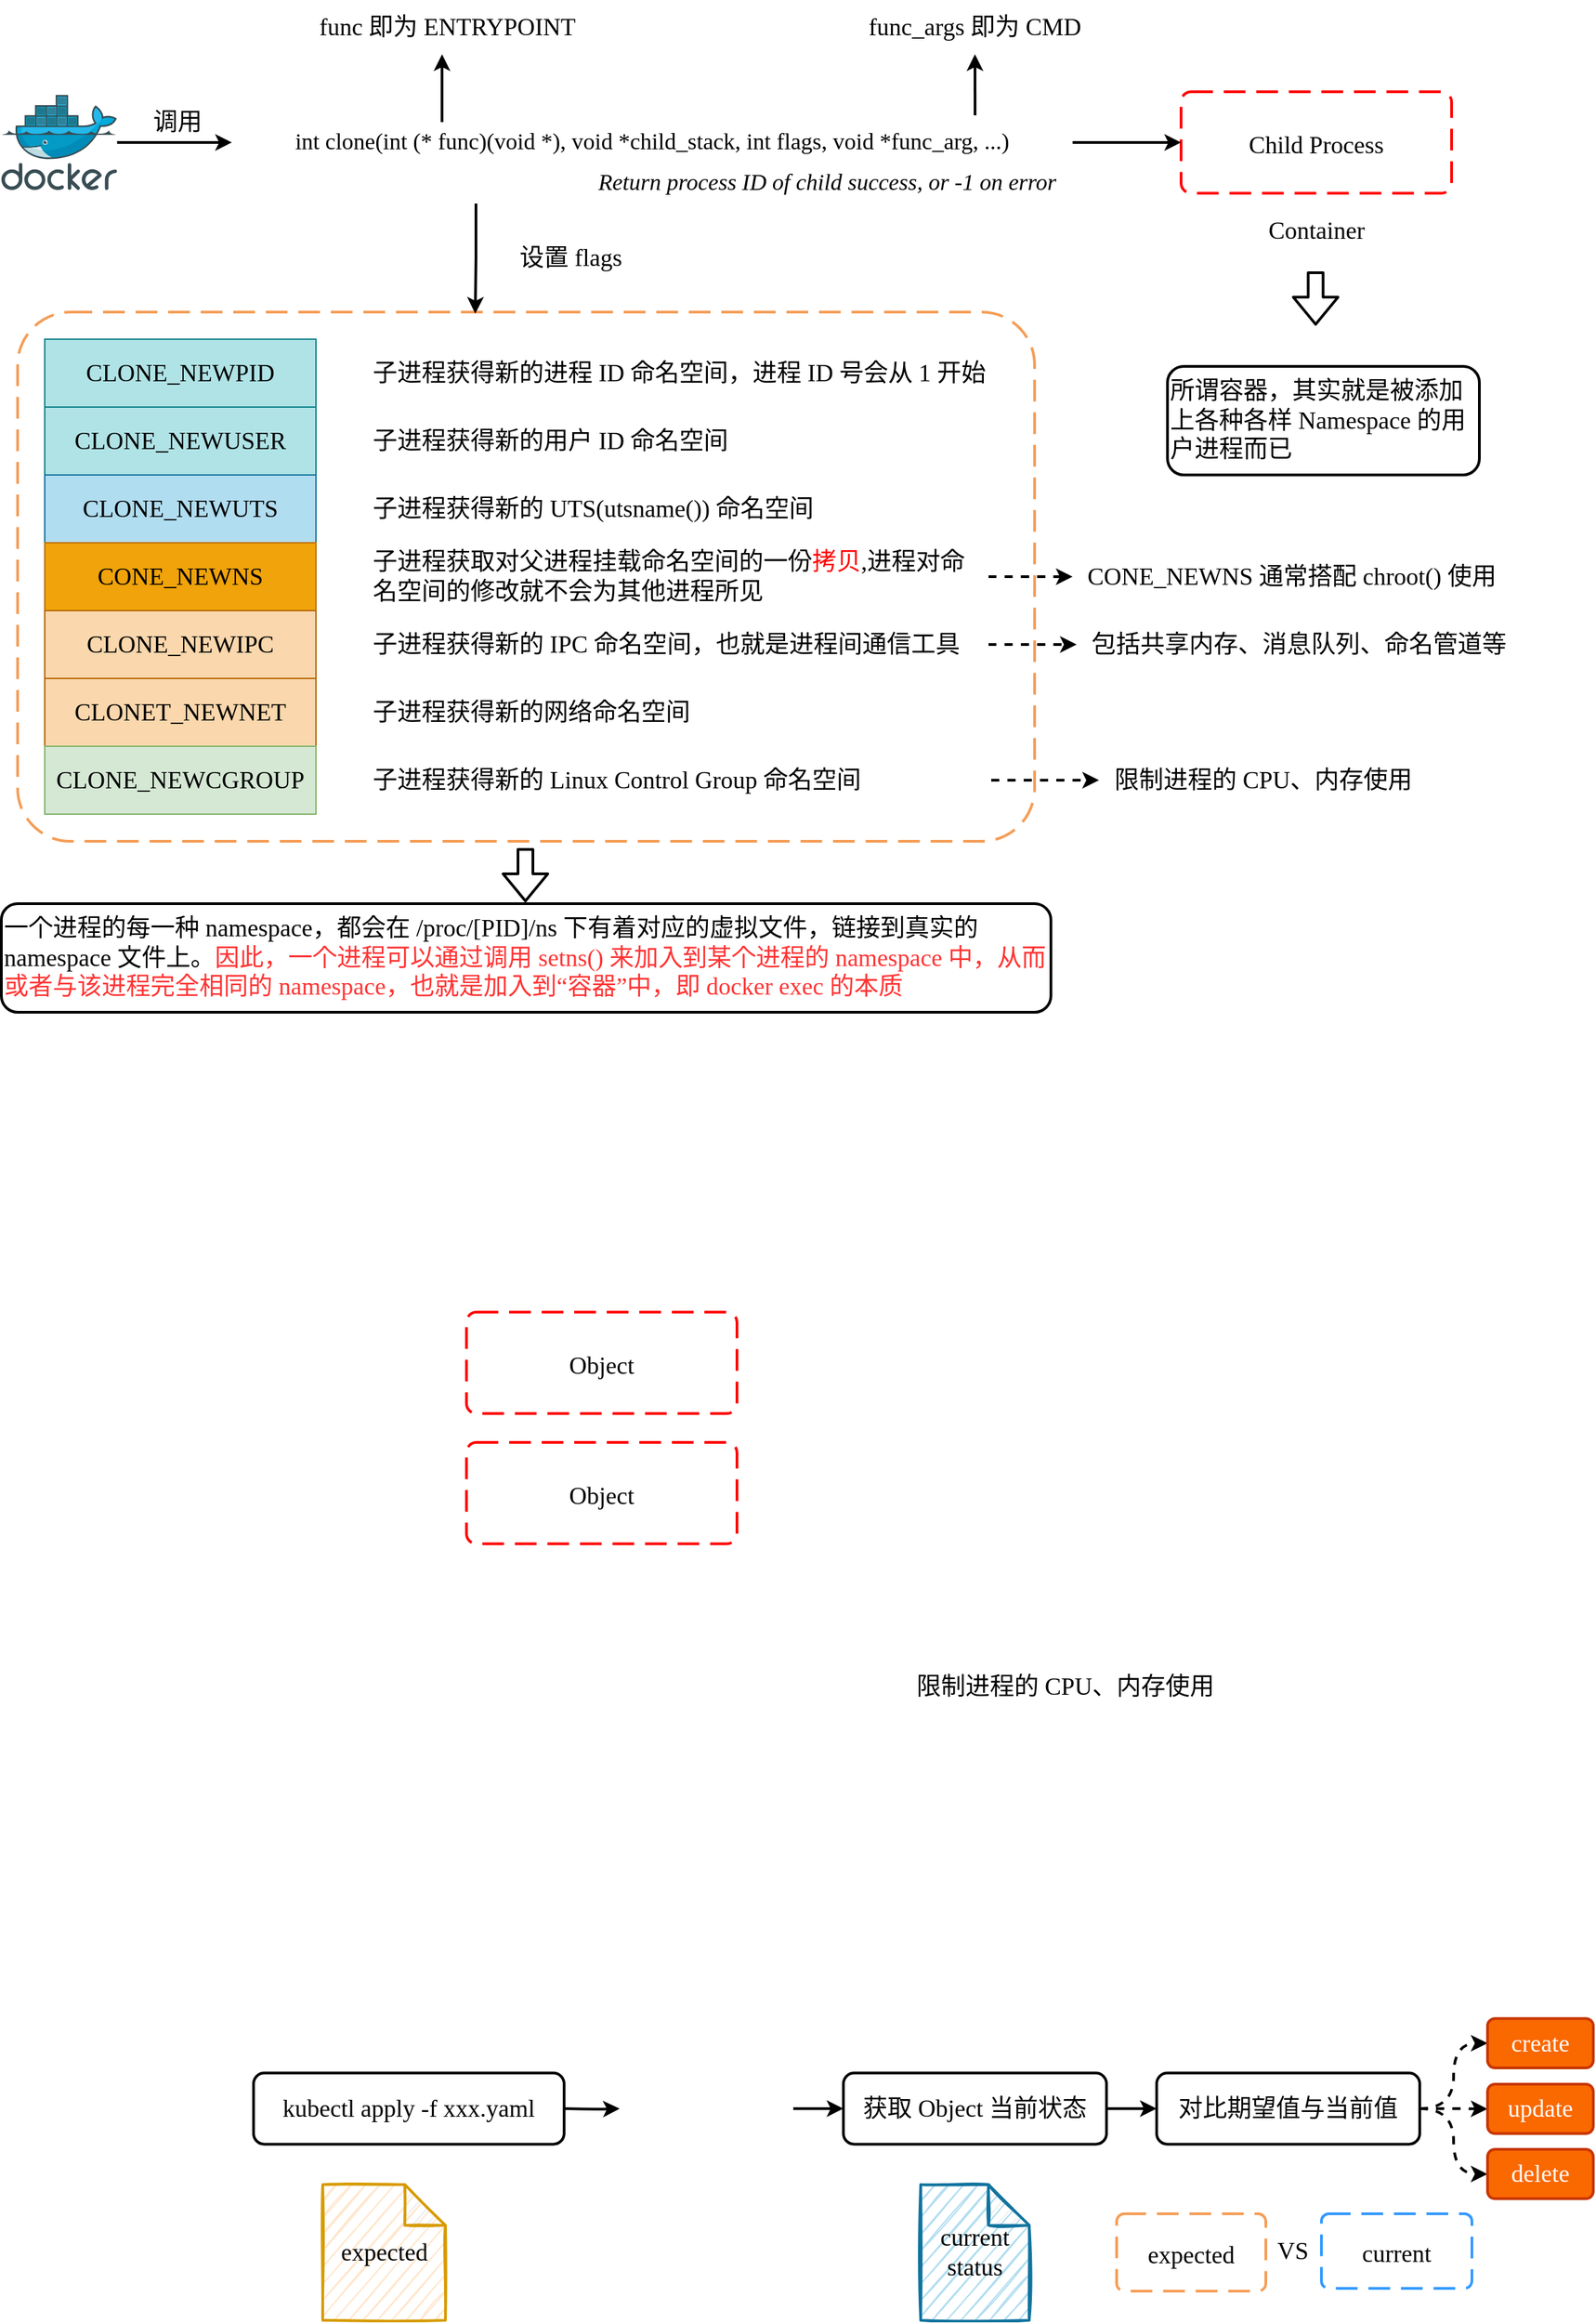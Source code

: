 <mxfile version="14.7.3" type="device"><diagram id="nX3Ba423sgREy0X2EJSK" name="Page-1"><mxGraphModel dx="1901" dy="812" grid="0" gridSize="10" guides="1" tooltips="1" connect="1" arrows="1" fold="1" page="0" pageScale="1" pageWidth="827" pageHeight="1169" math="0" shadow="0"><root><mxCell id="0"/><mxCell id="1" parent="0"/><mxCell id="C9dzvdM3ZwdzjJrSWa1y-34" value="" style="rounded=1;arcSize=10;dashed=1;strokeColor=#F59D56;fillColor=none;gradientColor=none;dashPattern=8 4;strokeWidth=2;fontFamily=Comic Sans MS;fontSize=18;align=center;verticalAlign=middle;" parent="1" vertex="1"><mxGeometry x="-78" y="560" width="750" height="390" as="geometry"/></mxCell><mxCell id="C9dzvdM3ZwdzjJrSWa1y-31" style="edgeStyle=orthogonalEdgeStyle;rounded=0;orthogonalLoop=1;jettySize=auto;html=1;entryX=0;entryY=0.5;entryDx=0;entryDy=0;fontFamily=Comic Sans MS;fontSize=18;strokeWidth=2;" parent="1" source="C9dzvdM3ZwdzjJrSWa1y-1" target="C9dzvdM3ZwdzjJrSWa1y-2" edge="1"><mxGeometry relative="1" as="geometry"/></mxCell><mxCell id="C9dzvdM3ZwdzjJrSWa1y-1" value="" style="aspect=fixed;html=1;points=[];align=center;image;fontSize=12;image=img/lib/mscae/Docker.svg;" parent="1" vertex="1"><mxGeometry x="-90" y="400" width="85.37" height="70" as="geometry"/></mxCell><mxCell id="C9dzvdM3ZwdzjJrSWa1y-32" value="调用" style="text;html=1;strokeColor=none;fillColor=none;align=center;verticalAlign=middle;whiteSpace=wrap;rounded=0;fontFamily=Comic Sans MS;fontSize=18;" parent="1" vertex="1"><mxGeometry x="20" y="410" width="40" height="20" as="geometry"/></mxCell><mxCell id="C9dzvdM3ZwdzjJrSWa1y-35" style="edgeStyle=orthogonalEdgeStyle;rounded=0;orthogonalLoop=1;jettySize=auto;html=1;exitX=0;exitY=1;exitDx=0;exitDy=0;entryX=0.45;entryY=0.003;entryDx=0;entryDy=0;entryPerimeter=0;fontFamily=Comic Sans MS;fontSize=18;strokeWidth=2;" parent="1" source="C9dzvdM3ZwdzjJrSWa1y-3" target="C9dzvdM3ZwdzjJrSWa1y-34" edge="1"><mxGeometry relative="1" as="geometry"/></mxCell><mxCell id="C9dzvdM3ZwdzjJrSWa1y-36" value="设置 flags" style="text;html=1;strokeColor=none;fillColor=none;align=center;verticalAlign=middle;whiteSpace=wrap;rounded=0;fontFamily=Comic Sans MS;fontSize=18;" parent="1" vertex="1"><mxGeometry x="270" y="510" width="120" height="20" as="geometry"/></mxCell><mxCell id="C9dzvdM3ZwdzjJrSWa1y-37" value="Child Process" style="rounded=1;arcSize=10;dashed=1;strokeColor=#ff0000;fillColor=none;gradientColor=none;dashPattern=8 4;strokeWidth=2;fontFamily=Comic Sans MS;fontSize=18;align=center;verticalAlign=middle;" parent="1" vertex="1"><mxGeometry x="780" y="397.63" width="199.5" height="74.75" as="geometry"/></mxCell><mxCell id="C9dzvdM3ZwdzjJrSWa1y-38" style="edgeStyle=orthogonalEdgeStyle;rounded=0;orthogonalLoop=1;jettySize=auto;html=1;exitX=1;exitY=0.5;exitDx=0;exitDy=0;fontFamily=Comic Sans MS;fontSize=18;strokeWidth=2;" parent="1" source="C9dzvdM3ZwdzjJrSWa1y-2" target="C9dzvdM3ZwdzjJrSWa1y-37" edge="1"><mxGeometry relative="1" as="geometry"/></mxCell><mxCell id="C9dzvdM3ZwdzjJrSWa1y-39" value="Container" style="text;html=1;strokeColor=none;fillColor=none;align=center;verticalAlign=middle;whiteSpace=wrap;rounded=0;fontFamily=Comic Sans MS;fontSize=18;" parent="1" vertex="1"><mxGeometry x="780" y="490" width="200" height="20" as="geometry"/></mxCell><mxCell id="C9dzvdM3ZwdzjJrSWa1y-40" value="" style="shape=flexArrow;endArrow=classic;html=1;fontFamily=Comic Sans MS;fontSize=18;strokeWidth=2;" parent="1" edge="1"><mxGeometry width="50" height="50" relative="1" as="geometry"><mxPoint x="879.25" y="530" as="sourcePoint"/><mxPoint x="879.25" y="570" as="targetPoint"/></mxGeometry></mxCell><mxCell id="C9dzvdM3ZwdzjJrSWa1y-41" value="所谓容器，其实就是被添加上各种各样 Namespace 的用户进程而已" style="rounded=1;whiteSpace=wrap;html=1;fontFamily=Comic Sans MS;fontSize=18;align=left;verticalAlign=middle;strokeWidth=2;" parent="1" vertex="1"><mxGeometry x="770" y="600" width="230" height="80" as="geometry"/></mxCell><mxCell id="C9dzvdM3ZwdzjJrSWa1y-5" value="&lt;span style=&quot;&quot;&gt;CLONE_NEWPID&lt;/span&gt;" style="rounded=0;whiteSpace=wrap;html=1;fontSize=18;align=center;fontFamily=Comic Sans MS;fillColor=#b0e3e6;strokeColor=#0e8088;" parent="1" vertex="1"><mxGeometry x="-58" y="580" width="200" height="50" as="geometry"/></mxCell><mxCell id="C9dzvdM3ZwdzjJrSWa1y-7" value="子进程获得新的进程 ID 命名空间，进程 ID 号会从 1 开始" style="text;whiteSpace=wrap;html=1;fontSize=18;fontFamily=Comic Sans MS;" parent="1" vertex="1"><mxGeometry x="182" y="587.5" width="470" height="35" as="geometry"/></mxCell><mxCell id="C9dzvdM3ZwdzjJrSWa1y-9" value="&lt;span style=&quot;text-align: left&quot;&gt;CLONE_NEWUSER&lt;/span&gt;" style="rounded=0;whiteSpace=wrap;html=1;fontSize=18;align=center;fontFamily=Comic Sans MS;fillColor=#b0e3e6;strokeColor=#0e8088;" parent="1" vertex="1"><mxGeometry x="-58" y="630" width="200" height="50" as="geometry"/></mxCell><mxCell id="C9dzvdM3ZwdzjJrSWa1y-10" value="子进程获得新的用户 ID 命名空间" style="text;whiteSpace=wrap;html=1;fontSize=18;verticalAlign=middle;fontFamily=Comic Sans MS;" parent="1" vertex="1"><mxGeometry x="182" y="635" width="290" height="40" as="geometry"/></mxCell><mxCell id="C9dzvdM3ZwdzjJrSWa1y-12" value="&lt;span style=&quot;text-align: left&quot;&gt;CLONE_NEWUTS&lt;/span&gt;" style="rounded=0;whiteSpace=wrap;html=1;fontSize=18;align=center;fontFamily=Comic Sans MS;fillColor=#b1ddf0;strokeColor=#10739e;" parent="1" vertex="1"><mxGeometry x="-58" y="680" width="200" height="50" as="geometry"/></mxCell><mxCell id="C9dzvdM3ZwdzjJrSWa1y-13" value="子进程获得新的 UTS(utsname()) 命名空间" style="text;whiteSpace=wrap;html=1;fontSize=18;verticalAlign=middle;fontFamily=Comic Sans MS;" parent="1" vertex="1"><mxGeometry x="182" y="685" width="360" height="40" as="geometry"/></mxCell><mxCell id="C9dzvdM3ZwdzjJrSWa1y-15" value="&lt;span style=&quot;text-align: left&quot;&gt;CONE_NEWNS&lt;/span&gt;" style="rounded=0;whiteSpace=wrap;html=1;fontSize=18;align=center;fontFamily=Comic Sans MS;fillColor=#f0a30a;strokeColor=#BD7000;fontColor=#000000;" parent="1" vertex="1"><mxGeometry x="-58" y="730" width="200" height="50" as="geometry"/></mxCell><mxCell id="mdI17OSvXI7NUZSL8OaU-9" style="edgeStyle=orthogonalEdgeStyle;curved=1;rounded=0;orthogonalLoop=1;jettySize=auto;html=1;exitX=1;exitY=0.5;exitDx=0;exitDy=0;fontFamily=Comic Sans MS;fontSize=18;strokeWidth=2;dashed=1;" edge="1" parent="1" source="C9dzvdM3ZwdzjJrSWa1y-16" target="mdI17OSvXI7NUZSL8OaU-7"><mxGeometry relative="1" as="geometry"/></mxCell><mxCell id="C9dzvdM3ZwdzjJrSWa1y-16" value="子进程获取对父进程挂载命名空间的一份&lt;font color=&quot;#ff0000&quot;&gt;拷贝&lt;/font&gt;,进程对命名空间的修改就不会为其他进程所见" style="text;whiteSpace=wrap;html=1;fontSize=18;verticalAlign=middle;fontFamily=Comic Sans MS;" parent="1" vertex="1"><mxGeometry x="182" y="725" width="456" height="60" as="geometry"/></mxCell><mxCell id="C9dzvdM3ZwdzjJrSWa1y-22" value="&lt;span style=&quot;text-align: left&quot;&gt;CLONE_NEWIPC&lt;/span&gt;" style="rounded=0;whiteSpace=wrap;html=1;fontSize=18;align=center;fontFamily=Comic Sans MS;fillColor=#fad7ac;strokeColor=#b46504;" parent="1" vertex="1"><mxGeometry x="-58" y="780" width="200" height="50" as="geometry"/></mxCell><mxCell id="C9dzvdM3ZwdzjJrSWa1y-23" value="&lt;span style=&quot;text-align: left&quot;&gt;CLONET_NEWNET&lt;/span&gt;" style="rounded=0;whiteSpace=wrap;html=1;fontSize=18;align=center;fontFamily=Comic Sans MS;fillColor=#fad7ac;strokeColor=#b46504;" parent="1" vertex="1"><mxGeometry x="-58" y="830" width="200" height="50" as="geometry"/></mxCell><mxCell id="mdI17OSvXI7NUZSL8OaU-11" style="edgeStyle=orthogonalEdgeStyle;curved=1;rounded=0;orthogonalLoop=1;jettySize=auto;html=1;exitX=1;exitY=0.5;exitDx=0;exitDy=0;dashed=1;fontFamily=Comic Sans MS;fontSize=18;strokeWidth=2;" edge="1" parent="1" source="C9dzvdM3ZwdzjJrSWa1y-24" target="mdI17OSvXI7NUZSL8OaU-10"><mxGeometry relative="1" as="geometry"/></mxCell><mxCell id="C9dzvdM3ZwdzjJrSWa1y-24" value="子进程获得新的 IPC 命名空间，也就是进程间通信工具" style="text;whiteSpace=wrap;html=1;fontSize=18;verticalAlign=middle;fontFamily=Comic Sans MS;" parent="1" vertex="1"><mxGeometry x="182" y="785" width="456" height="40" as="geometry"/></mxCell><mxCell id="C9dzvdM3ZwdzjJrSWa1y-25" value="子进程获得新的网络命名空间" style="text;whiteSpace=wrap;html=1;fontSize=18;verticalAlign=middle;fontFamily=Comic Sans MS;" parent="1" vertex="1"><mxGeometry x="182" y="835" width="360" height="40" as="geometry"/></mxCell><mxCell id="C9dzvdM3ZwdzjJrSWa1y-28" value="&lt;div style=&quot;text-align: left&quot;&gt;&lt;span&gt;CLONE_NEWCGROUP&lt;/span&gt;&lt;/div&gt;" style="rounded=0;whiteSpace=wrap;html=1;fontSize=18;align=center;fontFamily=Comic Sans MS;fillColor=#d5e8d4;strokeColor=#82b366;" parent="1" vertex="1"><mxGeometry x="-58" y="880" width="200" height="50" as="geometry"/></mxCell><mxCell id="mdI17OSvXI7NUZSL8OaU-14" style="edgeStyle=orthogonalEdgeStyle;curved=1;rounded=0;orthogonalLoop=1;jettySize=auto;html=1;exitX=1;exitY=0.5;exitDx=0;exitDy=0;dashed=1;fontFamily=Comic Sans MS;fontSize=18;strokeWidth=2;" edge="1" parent="1" source="C9dzvdM3ZwdzjJrSWa1y-29" target="mdI17OSvXI7NUZSL8OaU-13"><mxGeometry relative="1" as="geometry"/></mxCell><mxCell id="C9dzvdM3ZwdzjJrSWa1y-29" value="子进程获得新的 Linux Control Group 命名空间" style="text;whiteSpace=wrap;html=1;fontSize=18;verticalAlign=middle;fontFamily=Comic Sans MS;" parent="1" vertex="1"><mxGeometry x="182" y="885" width="458" height="40" as="geometry"/></mxCell><mxCell id="mdI17OSvXI7NUZSL8OaU-1" style="edgeStyle=orthogonalEdgeStyle;rounded=0;orthogonalLoop=1;jettySize=auto;html=1;exitX=0.25;exitY=0;exitDx=0;exitDy=0;fontFamily=Comic Sans MS;strokeWidth=2;" edge="1" parent="1" source="C9dzvdM3ZwdzjJrSWa1y-2"><mxGeometry relative="1" as="geometry"><mxPoint x="235" y="370" as="targetPoint"/></mxGeometry></mxCell><mxCell id="C9dzvdM3ZwdzjJrSWa1y-2" value="&lt;font face=&quot;Comic Sans MS&quot;&gt;int clone(int (* func)(void *), void *child_stack, int flags, void *func_arg, ...)&lt;/font&gt;" style="text;html=1;strokeColor=none;fillColor=none;align=center;verticalAlign=middle;whiteSpace=wrap;rounded=0;fontSize=17;" parent="1" vertex="1"><mxGeometry x="80" y="420" width="620" height="30" as="geometry"/></mxCell><mxCell id="C9dzvdM3ZwdzjJrSWa1y-3" value="&lt;font&gt;Return process ID of child success, or -1 on error&lt;/font&gt;" style="text;html=1;strokeColor=none;fillColor=none;align=right;verticalAlign=middle;whiteSpace=wrap;rounded=0;fontSize=17;fontFamily=Comic Sans MS;fontStyle=2" parent="1" vertex="1"><mxGeometry x="260" y="450" width="430" height="30" as="geometry"/></mxCell><mxCell id="mdI17OSvXI7NUZSL8OaU-2" value="func 即为 ENTRYPOINT" style="text;html=1;strokeColor=none;fillColor=none;align=center;verticalAlign=middle;whiteSpace=wrap;rounded=0;fontFamily=Comic Sans MS;fontSize=18;" vertex="1" parent="1"><mxGeometry x="130" y="330" width="218" height="40" as="geometry"/></mxCell><mxCell id="mdI17OSvXI7NUZSL8OaU-3" value="func_args 即为 CMD" style="text;html=1;strokeColor=none;fillColor=none;align=center;verticalAlign=middle;whiteSpace=wrap;rounded=0;fontFamily=Comic Sans MS;fontSize=18;" vertex="1" parent="1"><mxGeometry x="519" y="330" width="218" height="40" as="geometry"/></mxCell><mxCell id="mdI17OSvXI7NUZSL8OaU-5" value="" style="endArrow=classic;html=1;fontFamily=Comic Sans MS;fontSize=18;strokeWidth=2;exitX=0.884;exitY=-0.167;exitDx=0;exitDy=0;exitPerimeter=0;entryX=0.5;entryY=1;entryDx=0;entryDy=0;" edge="1" parent="1" source="C9dzvdM3ZwdzjJrSWa1y-2" target="mdI17OSvXI7NUZSL8OaU-3"><mxGeometry width="50" height="50" relative="1" as="geometry"><mxPoint x="430" y="520" as="sourcePoint"/><mxPoint x="480" y="470" as="targetPoint"/></mxGeometry></mxCell><mxCell id="mdI17OSvXI7NUZSL8OaU-7" value="&lt;span&gt;&amp;nbsp; CONE_NEWNS 通常搭配 chroot() 使用&lt;/span&gt;" style="text;html=1;strokeColor=none;fillColor=none;align=left;verticalAlign=middle;whiteSpace=wrap;rounded=0;fontFamily=Comic Sans MS;fontSize=18;" vertex="1" parent="1"><mxGeometry x="700" y="735" width="345" height="40" as="geometry"/></mxCell><mxCell id="mdI17OSvXI7NUZSL8OaU-10" value="&lt;div&gt;&amp;nbsp; 包括共享内存、消息队列、命名管道等&lt;/div&gt;" style="text;html=1;strokeColor=none;fillColor=none;align=left;verticalAlign=middle;whiteSpace=wrap;rounded=0;fontFamily=Comic Sans MS;fontSize=18;" vertex="1" parent="1"><mxGeometry x="703" y="785" width="321" height="40" as="geometry"/></mxCell><mxCell id="mdI17OSvXI7NUZSL8OaU-13" value="&lt;div&gt;&amp;nbsp; 限制进程的 CPU、内存使用&lt;/div&gt;" style="text;html=1;strokeColor=none;fillColor=none;align=left;verticalAlign=middle;whiteSpace=wrap;rounded=0;fontFamily=Comic Sans MS;fontSize=18;" vertex="1" parent="1"><mxGeometry x="719.5" y="885" width="321" height="40" as="geometry"/></mxCell><mxCell id="mdI17OSvXI7NUZSL8OaU-15" value="一个进程的每一种 namespace，都会在 /proc/[PID]/ns 下有着对应的虚拟文件，链接到真实的 namespace 文件上。&lt;font color=&quot;#ff3333&quot;&gt;因此，一个进程可以通过调用 setns() 来加入到某个进程的 namespace 中，从而或者与该进程完全相同的 namespace，也就是加入到“容器”中，即 docker exec 的本质&lt;/font&gt;" style="rounded=1;whiteSpace=wrap;html=1;fontFamily=Comic Sans MS;fontSize=18;align=left;verticalAlign=middle;strokeWidth=2;" vertex="1" parent="1"><mxGeometry x="-90" y="996" width="774" height="80" as="geometry"/></mxCell><mxCell id="mdI17OSvXI7NUZSL8OaU-16" value="" style="shape=flexArrow;endArrow=classic;html=1;fontFamily=Comic Sans MS;fontSize=18;strokeWidth=2;" edge="1" parent="1"><mxGeometry width="50" height="50" relative="1" as="geometry"><mxPoint x="296.5" y="955" as="sourcePoint"/><mxPoint x="296.5" y="995" as="targetPoint"/></mxGeometry></mxCell><mxCell id="mdI17OSvXI7NUZSL8OaU-18" value="Object" style="rounded=1;arcSize=10;dashed=1;strokeColor=#ff0000;fillColor=none;gradientColor=none;dashPattern=8 4;strokeWidth=2;fontFamily=Comic Sans MS;fontSize=18;align=center;verticalAlign=middle;" vertex="1" parent="1"><mxGeometry x="253" y="1297" width="199.5" height="74.75" as="geometry"/></mxCell><mxCell id="mdI17OSvXI7NUZSL8OaU-19" value="Object" style="rounded=1;arcSize=10;dashed=1;strokeColor=#ff0000;fillColor=none;gradientColor=none;dashPattern=8 4;strokeWidth=2;fontFamily=Comic Sans MS;fontSize=18;align=center;verticalAlign=middle;" vertex="1" parent="1"><mxGeometry x="253" y="1393" width="199.5" height="74.75" as="geometry"/></mxCell><mxCell id="mdI17OSvXI7NUZSL8OaU-26" style="edgeStyle=orthogonalEdgeStyle;curved=1;rounded=0;orthogonalLoop=1;jettySize=auto;html=1;exitX=1;exitY=0.5;exitDx=0;exitDy=0;fontFamily=Comic Sans MS;fontSize=18;strokeWidth=2;" edge="1" parent="1" target="mdI17OSvXI7NUZSL8OaU-25"><mxGeometry relative="1" as="geometry"><mxPoint x="325" y="1884" as="sourcePoint"/></mxGeometry></mxCell><mxCell id="mdI17OSvXI7NUZSL8OaU-50" style="edgeStyle=orthogonalEdgeStyle;rounded=0;orthogonalLoop=1;jettySize=auto;html=1;exitX=1;exitY=0.5;exitDx=0;exitDy=0;fontFamily=Comic Sans MS;fontSize=18;strokeWidth=2;" edge="1" parent="1" source="mdI17OSvXI7NUZSL8OaU-25" target="mdI17OSvXI7NUZSL8OaU-44"><mxGeometry relative="1" as="geometry"/></mxCell><mxCell id="mdI17OSvXI7NUZSL8OaU-25" value="" style="shape=image;html=1;verticalAlign=top;verticalLabelPosition=bottom;labelBackgroundColor=#ffffff;imageAspect=0;aspect=fixed;image=https://cdn4.iconfinder.com/data/icons/logos-brands-5/24/kubernetes-128.png;fontFamily=Comic Sans MS;fontSize=18;strokeWidth=2;" vertex="1" parent="1"><mxGeometry x="366" y="1820" width="128" height="128" as="geometry"/></mxCell><mxCell id="mdI17OSvXI7NUZSL8OaU-27" value="&lt;div&gt;&amp;nbsp; 限制进程的 CPU、内存使用&lt;/div&gt;" style="text;html=1;strokeColor=none;fillColor=none;align=left;verticalAlign=middle;whiteSpace=wrap;rounded=0;fontFamily=Comic Sans MS;fontSize=18;" vertex="1" parent="1"><mxGeometry x="574" y="1553" width="321" height="40" as="geometry"/></mxCell><mxCell id="mdI17OSvXI7NUZSL8OaU-43" value="&lt;span style=&quot;&quot;&gt;kubectl apply -f xxx.yaml&lt;/span&gt;" style="rounded=1;whiteSpace=wrap;html=1;fontFamily=Comic Sans MS;fontSize=18;align=center;verticalAlign=middle;strokeWidth=2;" vertex="1" parent="1"><mxGeometry x="96" y="1857.81" width="229" height="52.38" as="geometry"/></mxCell><mxCell id="mdI17OSvXI7NUZSL8OaU-49" style="edgeStyle=orthogonalEdgeStyle;rounded=0;orthogonalLoop=1;jettySize=auto;html=1;exitX=1;exitY=0.5;exitDx=0;exitDy=0;fontFamily=Comic Sans MS;fontSize=18;strokeWidth=2;" edge="1" parent="1" source="mdI17OSvXI7NUZSL8OaU-44" target="mdI17OSvXI7NUZSL8OaU-48"><mxGeometry relative="1" as="geometry"/></mxCell><mxCell id="mdI17OSvXI7NUZSL8OaU-44" value="&lt;span&gt;获取 Object 当前状态&lt;/span&gt;" style="rounded=1;whiteSpace=wrap;html=1;fontFamily=Comic Sans MS;fontSize=18;align=center;verticalAlign=middle;strokeWidth=2;" vertex="1" parent="1"><mxGeometry x="531" y="1857.81" width="194" height="52.38" as="geometry"/></mxCell><mxCell id="mdI17OSvXI7NUZSL8OaU-46" value="expected" style="shape=note;whiteSpace=wrap;html=1;backgroundOutline=1;darkOpacity=0.05;fontFamily=Comic Sans MS;fontSize=18;strokeWidth=2;align=center;fillColor=#ffe6cc;strokeColor=#d79b00;sketch=1;" vertex="1" parent="1"><mxGeometry x="147" y="1940" width="90.5" height="100" as="geometry"/></mxCell><mxCell id="mdI17OSvXI7NUZSL8OaU-47" value="current&lt;br&gt;status" style="shape=note;whiteSpace=wrap;html=1;backgroundOutline=1;darkOpacity=0.05;fontFamily=Comic Sans MS;fontSize=18;strokeWidth=2;align=center;fillColor=#b1ddf0;strokeColor=#10739e;sketch=1;" vertex="1" parent="1"><mxGeometry x="588" y="1940" width="80" height="100" as="geometry"/></mxCell><mxCell id="mdI17OSvXI7NUZSL8OaU-59" style="edgeStyle=orthogonalEdgeStyle;curved=1;rounded=0;orthogonalLoop=1;jettySize=auto;html=1;exitX=1;exitY=0.5;exitDx=0;exitDy=0;fontFamily=Comic Sans MS;fontSize=18;fontColor=#FFFFFF;strokeWidth=2;dashed=1;" edge="1" parent="1" source="mdI17OSvXI7NUZSL8OaU-48" target="mdI17OSvXI7NUZSL8OaU-57"><mxGeometry relative="1" as="geometry"/></mxCell><mxCell id="mdI17OSvXI7NUZSL8OaU-60" style="edgeStyle=orthogonalEdgeStyle;curved=1;rounded=0;orthogonalLoop=1;jettySize=auto;html=1;exitX=1;exitY=0.5;exitDx=0;exitDy=0;entryX=0;entryY=0.5;entryDx=0;entryDy=0;dashed=1;fontFamily=Comic Sans MS;fontSize=18;fontColor=#FFFFFF;strokeWidth=2;" edge="1" parent="1" source="mdI17OSvXI7NUZSL8OaU-48" target="mdI17OSvXI7NUZSL8OaU-56"><mxGeometry relative="1" as="geometry"/></mxCell><mxCell id="mdI17OSvXI7NUZSL8OaU-61" style="edgeStyle=orthogonalEdgeStyle;curved=1;rounded=0;orthogonalLoop=1;jettySize=auto;html=1;exitX=1;exitY=0.5;exitDx=0;exitDy=0;entryX=0;entryY=0.5;entryDx=0;entryDy=0;dashed=1;fontFamily=Comic Sans MS;fontSize=18;fontColor=#FFFFFF;strokeWidth=2;" edge="1" parent="1" source="mdI17OSvXI7NUZSL8OaU-48" target="mdI17OSvXI7NUZSL8OaU-58"><mxGeometry relative="1" as="geometry"/></mxCell><mxCell id="mdI17OSvXI7NUZSL8OaU-48" value="&lt;span&gt;对比期望值与当前值&lt;/span&gt;" style="rounded=1;whiteSpace=wrap;html=1;fontFamily=Comic Sans MS;fontSize=18;align=center;verticalAlign=middle;strokeWidth=2;" vertex="1" parent="1"><mxGeometry x="762" y="1857.81" width="194" height="52.38" as="geometry"/></mxCell><mxCell id="mdI17OSvXI7NUZSL8OaU-52" value="expected" style="rounded=1;arcSize=10;dashed=1;strokeColor=#F59D56;fillColor=none;gradientColor=none;dashPattern=8 4;strokeWidth=2;fontFamily=Comic Sans MS;fontSize=18;align=center;verticalAlign=middle;" vertex="1" parent="1"><mxGeometry x="732.5" y="1961.5" width="110" height="57" as="geometry"/></mxCell><mxCell id="mdI17OSvXI7NUZSL8OaU-53" value="current" style="rounded=1;arcSize=10;dashed=1;fillColor=none;gradientColor=none;dashPattern=8 4;strokeWidth=2;fontFamily=Comic Sans MS;fontSize=18;align=center;verticalAlign=middle;strokeColor=#3399FF;" vertex="1" parent="1"><mxGeometry x="883.5" y="1961.5" width="111" height="55" as="geometry"/></mxCell><mxCell id="mdI17OSvXI7NUZSL8OaU-54" value="&lt;div&gt;VS&lt;/div&gt;" style="text;html=1;strokeColor=none;fillColor=none;align=center;verticalAlign=middle;whiteSpace=wrap;rounded=0;fontFamily=Comic Sans MS;fontSize=18;" vertex="1" parent="1"><mxGeometry x="842.5" y="1969" width="39" height="40" as="geometry"/></mxCell><mxCell id="mdI17OSvXI7NUZSL8OaU-56" value="&lt;span&gt;create&lt;/span&gt;" style="rounded=1;whiteSpace=wrap;html=1;fontFamily=Comic Sans MS;fontSize=18;align=center;verticalAlign=middle;strokeWidth=2;fillColor=#fa6800;strokeColor=#C73500;fontColor=#FFFFFF;" vertex="1" parent="1"><mxGeometry x="1006" y="1817.62" width="78" height="36.38" as="geometry"/></mxCell><mxCell id="mdI17OSvXI7NUZSL8OaU-57" value="&lt;span&gt;update&lt;/span&gt;" style="rounded=1;whiteSpace=wrap;html=1;fontFamily=Comic Sans MS;fontSize=18;align=center;verticalAlign=middle;strokeWidth=2;fillColor=#fa6800;strokeColor=#C73500;fontColor=#FFFFFF;" vertex="1" parent="1"><mxGeometry x="1006" y="1866" width="78" height="36.38" as="geometry"/></mxCell><mxCell id="mdI17OSvXI7NUZSL8OaU-58" value="&lt;span&gt;delete&lt;/span&gt;" style="rounded=1;whiteSpace=wrap;html=1;fontFamily=Comic Sans MS;fontSize=18;align=center;verticalAlign=middle;strokeWidth=2;fillColor=#fa6800;strokeColor=#C73500;fontColor=#FFFFFF;" vertex="1" parent="1"><mxGeometry x="1006" y="1914" width="78" height="36.38" as="geometry"/></mxCell></root></mxGraphModel></diagram></mxfile>